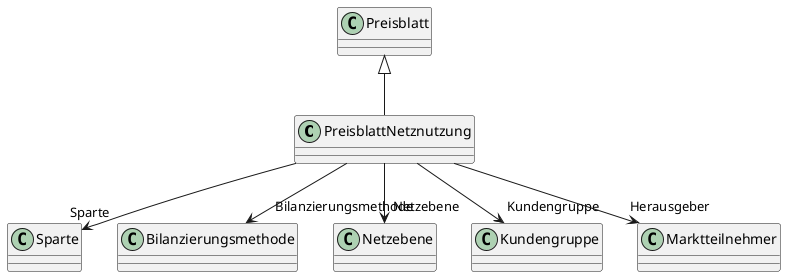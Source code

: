 @startuml
class PreisblattNetznutzung {
}
Preisblatt <|-- PreisblattNetznutzung
PreisblattNetznutzung --> "Sparte" Sparte
PreisblattNetznutzung --> "Bilanzierungsmethode" Bilanzierungsmethode
PreisblattNetznutzung --> "Netzebene" Netzebene
PreisblattNetznutzung --> "Kundengruppe" Kundengruppe
PreisblattNetznutzung --> "Herausgeber" Marktteilnehmer
@enduml
